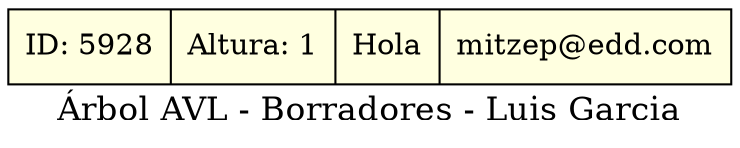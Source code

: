 digraph G {
    label="Árbol AVL - Borradores - Luis Garcia";
    fontsize=16;
    node [shape=record, style=filled, fillcolor=lightyellow];
    nodo_5928 [label="ID: 5928|Altura: 1|Hola|mitzep@edd.com"];
}
